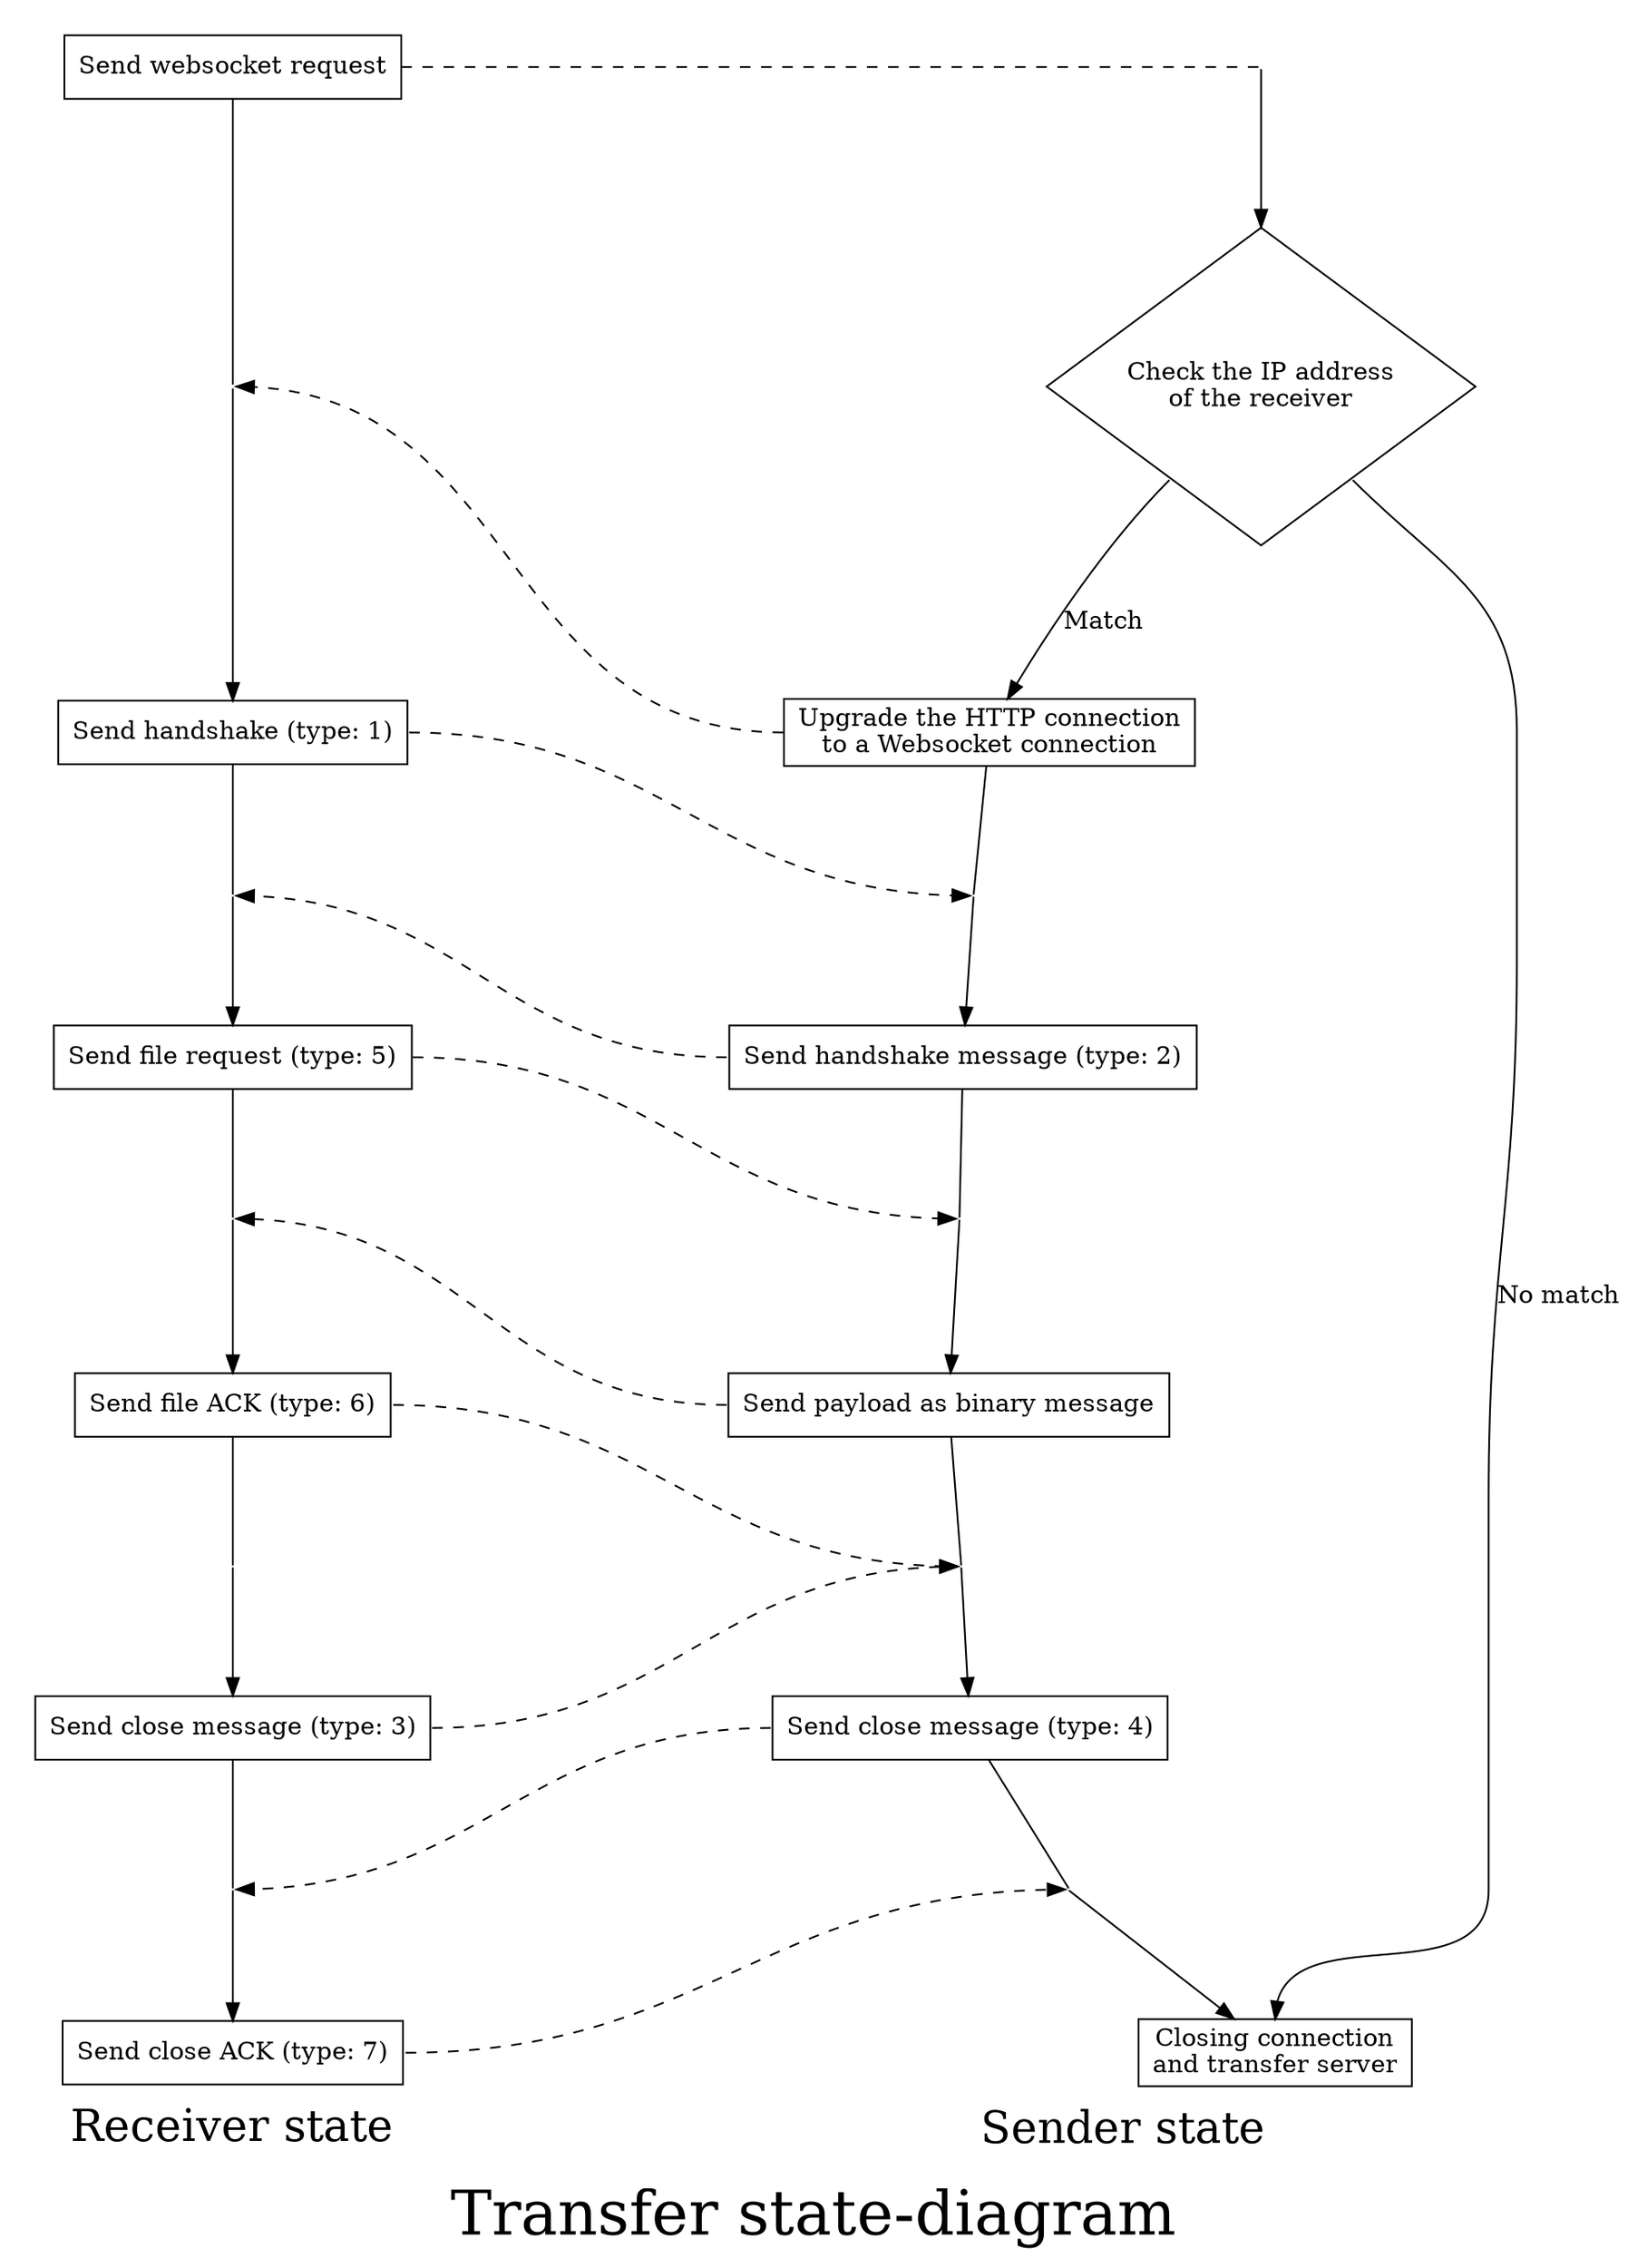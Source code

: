 digraph  G {
  label = "Transfer state-diagram"
  fontsize = 35
  subgraph cluster_sender_state {

    node[shape=box]

    SenderCheckIP [shape=diamond, width=2.5, height=2.5,label= "Check the IP address\nof the receiver"]
    SenderUpgradeWebsocket [label="Upgrade the HTTP connection\nto a Websocket connection"]
    SenderHandShakeMessage [label= "Send handshake message (type: 2)"]
    SenderPayload [label= "Send payload as binary message"]
    SenderCloseMessage [label= "Send close message (type: 4)"]
    SenderClose [label="Closing connection\nand transfer server"]
    
    node[label="",shape=none, width=0, height=0, fixedsize=false] s0;  s2; s3; s4; s5;
    s0 -> SenderCheckIP
    SenderCheckIP:sw -> SenderUpgradeWebsocket [label="Match"]
    SenderUpgradeWebsocket -> s2 [arrowhead=none]
    s2 -> SenderHandShakeMessage
    SenderHandShakeMessage -> s3 [arrowhead=none] 
    s3 -> SenderPayload
    SenderPayload -> s4 [arrowhead=none] 
    s4 -> SenderCloseMessage
    SenderCloseMessage -> s5 [arrowhead=none] 
    s5 -> SenderClose
  
    SenderCheckIP:se -> SenderClose:n [label="No match"]

    
  
		label = "Sender state";
    fontsize = 25;
    labelloc = b;
		color="#FCECEE";
    rankdir=TB;
    rank = same;
    peripheries=0
	}

  subgraph cluster_receiver_state {
    node [shape=box]

    ReceiverEstablishConnection [label="Send websocket request"]
    ReceiverHandshake [label="Send handshake (type: 1)"]
    ReceiverFileRequest [label= "Send file request (type: 5)"]
    ReceiverFileAck [label="Send file ACK (type: 6)"]
    ReceiverCloseMessage [label = "Send close message (type: 3)"]
    ReceiverCloseAck [label = "Send close ACK (type: 7)"]
    node[label="",shape=none, width=0, height=0, fixedsize=false] r1; r2; r3; r4; r5;

    // intermidiary nodes to allow arrow to arrow
    ReceiverEstablishConnection -> r1 [arrowhead=none] 
    r1 -> ReceiverHandshake 
    ReceiverHandshake -> r2 [arrowhead=none]  
    r2 -> ReceiverFileRequest
    ReceiverFileRequest -> r3 [arrowhead=none] 
    r3 -> ReceiverFileAck 
    ReceiverFileAck -> r4 [arrowhead=none] 
    r4 -> ReceiverCloseMessage
    ReceiverCloseMessage -> r5 [arrowhead=none] 
    r5 -> ReceiverCloseAck



    label = "Receiver state";
    fontsize = 25;
    labelloc = b;
		color="#FCECEE";
    rankdir=TB;
    rank = same; 
    peripheries=0
	}
  edge [style=dashed, constraint=false]

  ReceiverEstablishConnection:e -> s0:w
  SenderUpgradeWebsocket:w -> r1:e
  ReceiverHandshake:e -> s2:w
  SenderHandShakeMessage:w -> r2:e
  ReceiverFileRequest:e -> s3:w
  SenderPayload:w -> r3:e 
  ReceiverFileAck:e -> s4:w 
  ReceiverCloseMessage:e -> s4:w
  SenderCloseMessage:w -> r5:e
  ReceiverCloseAck:e -> s5:w
  

  nodesep=2.5;
  ranksep=1
}
